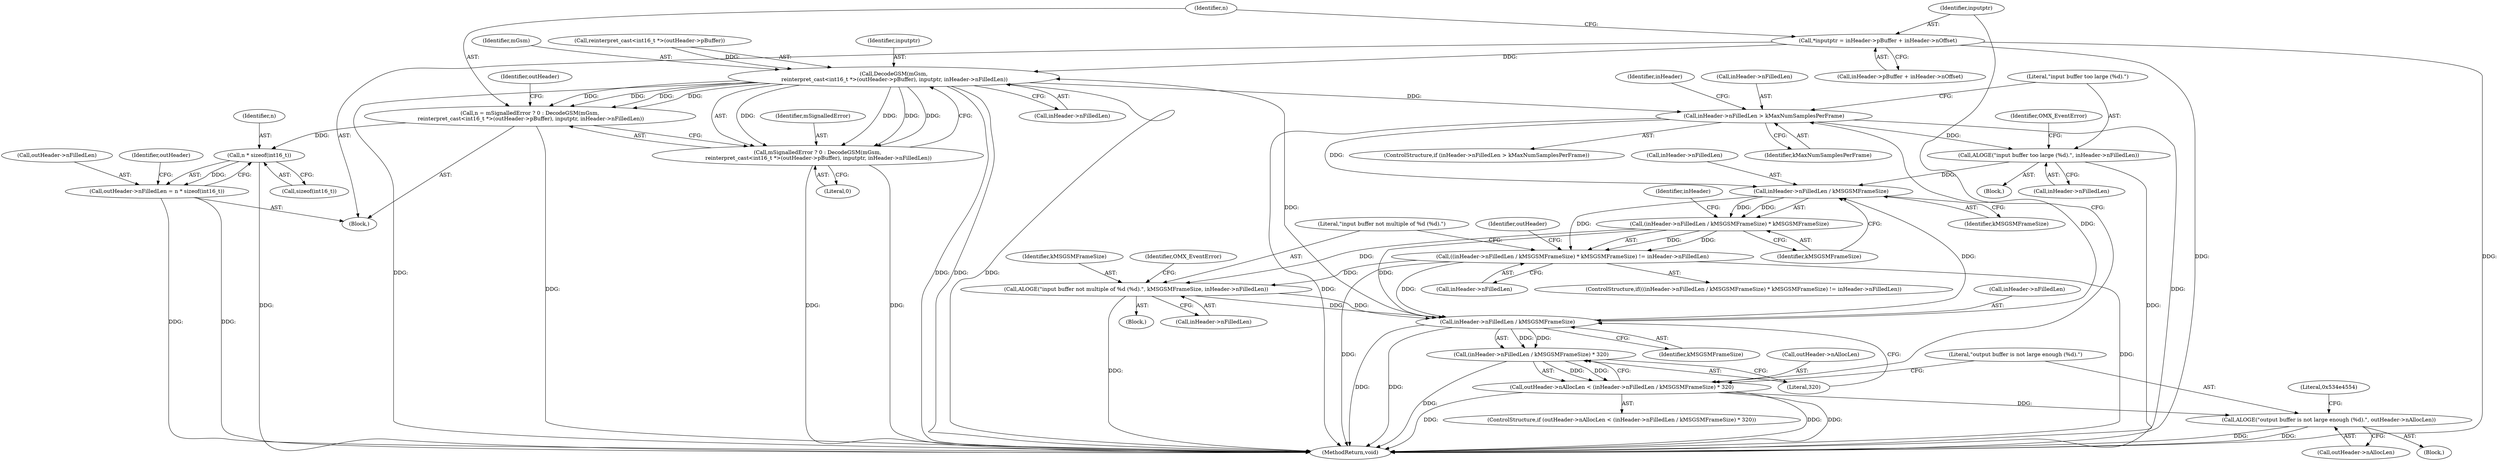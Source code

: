 digraph "0_Android_7cea5cb64b83d690fe02bc210bbdf08f5a87636f_0@integer" {
"1000261" [label="(Call,*inputptr = inHeader->pBuffer + inHeader->nOffset)"];
"1000276" [label="(Call,DecodeGSM(mGsm,\n reinterpret_cast<int16_t *>(outHeader->pBuffer), inputptr, inHeader->nFilledLen))"];
"1000184" [label="(Call,inHeader->nFilledLen > kMaxNumSamplesPerFrame)"];
"1000190" [label="(Call,ALOGE(\"input buffer too large (%d).\", inHeader->nFilledLen))"];
"1000206" [label="(Call,inHeader->nFilledLen / kMSGSMFrameSize)"];
"1000205" [label="(Call,(inHeader->nFilledLen / kMSGSMFrameSize) * kMSGSMFrameSize)"];
"1000204" [label="(Call,((inHeader->nFilledLen / kMSGSMFrameSize) * kMSGSMFrameSize) != inHeader->nFilledLen)"];
"1000216" [label="(Call,ALOGE(\"input buffer not multiple of %d (%d).\", kMSGSMFrameSize, inHeader->nFilledLen))"];
"1000236" [label="(Call,inHeader->nFilledLen / kMSGSMFrameSize)"];
"1000235" [label="(Call,(inHeader->nFilledLen / kMSGSMFrameSize) * 320)"];
"1000231" [label="(Call,outHeader->nAllocLen < (inHeader->nFilledLen / kMSGSMFrameSize) * 320)"];
"1000243" [label="(Call,ALOGE(\"output buffer is not large enough (%d).\", outHeader->nAllocLen))"];
"1000271" [label="(Call,n = mSignalledError ? 0 : DecodeGSM(mGsm,\n reinterpret_cast<int16_t *>(outHeader->pBuffer), inputptr, inHeader->nFilledLen))"];
"1000303" [label="(Call,n * sizeof(int16_t))"];
"1000299" [label="(Call,outHeader->nFilledLen = n * sizeof(int16_t))"];
"1000273" [label="(Call,mSignalledError ? 0 : DecodeGSM(mGsm,\n reinterpret_cast<int16_t *>(outHeader->pBuffer), inputptr, inHeader->nFilledLen))"];
"1000283" [label="(Identifier,inputptr)"];
"1000241" [label="(Literal,320)"];
"1000206" [label="(Call,inHeader->nFilledLen / kMSGSMFrameSize)"];
"1000223" [label="(Identifier,OMX_EventError)"];
"1000208" [label="(Identifier,inHeader)"];
"1000204" [label="(Call,((inHeader->nFilledLen / kMSGSMFrameSize) * kMSGSMFrameSize) != inHeader->nFilledLen)"];
"1000342" [label="(MethodReturn,void)"];
"1000236" [label="(Call,inHeader->nFilledLen / kMSGSMFrameSize)"];
"1000185" [label="(Call,inHeader->nFilledLen)"];
"1000277" [label="(Identifier,mGsm)"];
"1000211" [label="(Identifier,kMSGSMFrameSize)"];
"1000230" [label="(ControlStructure,if (outHeader->nAllocLen < (inHeader->nFilledLen / kMSGSMFrameSize) * 320))"];
"1000124" [label="(Block,)"];
"1000216" [label="(Call,ALOGE(\"input buffer not multiple of %d (%d).\", kMSGSMFrameSize, inHeader->nFilledLen))"];
"1000276" [label="(Call,DecodeGSM(mGsm,\n reinterpret_cast<int16_t *>(outHeader->pBuffer), inputptr, inHeader->nFilledLen))"];
"1000233" [label="(Identifier,outHeader)"];
"1000183" [label="(ControlStructure,if (inHeader->nFilledLen > kMaxNumSamplesPerFrame))"];
"1000305" [label="(Call,sizeof(int16_t))"];
"1000231" [label="(Call,outHeader->nAllocLen < (inHeader->nFilledLen / kMSGSMFrameSize) * 320)"];
"1000232" [label="(Call,outHeader->nAllocLen)"];
"1000274" [label="(Identifier,mSignalledError)"];
"1000218" [label="(Identifier,kMSGSMFrameSize)"];
"1000299" [label="(Call,outHeader->nFilledLen = n * sizeof(int16_t))"];
"1000245" [label="(Call,outHeader->nAllocLen)"];
"1000196" [label="(Identifier,OMX_EventError)"];
"1000303" [label="(Call,n * sizeof(int16_t))"];
"1000235" [label="(Call,(inHeader->nFilledLen / kMSGSMFrameSize) * 320)"];
"1000271" [label="(Call,n = mSignalledError ? 0 : DecodeGSM(mGsm,\n reinterpret_cast<int16_t *>(outHeader->pBuffer), inputptr, inHeader->nFilledLen))"];
"1000219" [label="(Call,inHeader->nFilledLen)"];
"1000242" [label="(Block,)"];
"1000215" [label="(Block,)"];
"1000263" [label="(Call,inHeader->pBuffer + inHeader->nOffset)"];
"1000304" [label="(Identifier,n)"];
"1000205" [label="(Call,(inHeader->nFilledLen / kMSGSMFrameSize) * kMSGSMFrameSize)"];
"1000261" [label="(Call,*inputptr = inHeader->pBuffer + inHeader->nOffset)"];
"1000284" [label="(Call,inHeader->nFilledLen)"];
"1000212" [label="(Call,inHeader->nFilledLen)"];
"1000273" [label="(Call,mSignalledError ? 0 : DecodeGSM(mGsm,\n reinterpret_cast<int16_t *>(outHeader->pBuffer), inputptr, inHeader->nFilledLen))"];
"1000188" [label="(Identifier,kMaxNumSamplesPerFrame)"];
"1000210" [label="(Identifier,kMSGSMFrameSize)"];
"1000249" [label="(Literal,0x534e4554)"];
"1000237" [label="(Call,inHeader->nFilledLen)"];
"1000184" [label="(Call,inHeader->nFilledLen > kMaxNumSamplesPerFrame)"];
"1000262" [label="(Identifier,inputptr)"];
"1000244" [label="(Literal,\"output buffer is not large enough (%d).\")"];
"1000275" [label="(Literal,0)"];
"1000213" [label="(Identifier,inHeader)"];
"1000217" [label="(Literal,\"input buffer not multiple of %d (%d).\")"];
"1000203" [label="(ControlStructure,if(((inHeader->nFilledLen / kMSGSMFrameSize) * kMSGSMFrameSize) != inHeader->nFilledLen))"];
"1000243" [label="(Call,ALOGE(\"output buffer is not large enough (%d).\", outHeader->nAllocLen))"];
"1000272" [label="(Identifier,n)"];
"1000189" [label="(Block,)"];
"1000191" [label="(Literal,\"input buffer too large (%d).\")"];
"1000240" [label="(Identifier,kMSGSMFrameSize)"];
"1000300" [label="(Call,outHeader->nFilledLen)"];
"1000309" [label="(Identifier,outHeader)"];
"1000190" [label="(Call,ALOGE(\"input buffer too large (%d).\", inHeader->nFilledLen))"];
"1000192" [label="(Call,inHeader->nFilledLen)"];
"1000207" [label="(Call,inHeader->nFilledLen)"];
"1000278" [label="(Call,reinterpret_cast<int16_t *>(outHeader->pBuffer))"];
"1000289" [label="(Identifier,outHeader)"];
"1000261" -> "1000124"  [label="AST: "];
"1000261" -> "1000263"  [label="CFG: "];
"1000262" -> "1000261"  [label="AST: "];
"1000263" -> "1000261"  [label="AST: "];
"1000272" -> "1000261"  [label="CFG: "];
"1000261" -> "1000342"  [label="DDG: "];
"1000261" -> "1000342"  [label="DDG: "];
"1000261" -> "1000276"  [label="DDG: "];
"1000276" -> "1000273"  [label="AST: "];
"1000276" -> "1000284"  [label="CFG: "];
"1000277" -> "1000276"  [label="AST: "];
"1000278" -> "1000276"  [label="AST: "];
"1000283" -> "1000276"  [label="AST: "];
"1000284" -> "1000276"  [label="AST: "];
"1000273" -> "1000276"  [label="CFG: "];
"1000276" -> "1000342"  [label="DDG: "];
"1000276" -> "1000342"  [label="DDG: "];
"1000276" -> "1000342"  [label="DDG: "];
"1000276" -> "1000342"  [label="DDG: "];
"1000276" -> "1000184"  [label="DDG: "];
"1000276" -> "1000271"  [label="DDG: "];
"1000276" -> "1000271"  [label="DDG: "];
"1000276" -> "1000271"  [label="DDG: "];
"1000276" -> "1000271"  [label="DDG: "];
"1000276" -> "1000273"  [label="DDG: "];
"1000276" -> "1000273"  [label="DDG: "];
"1000276" -> "1000273"  [label="DDG: "];
"1000276" -> "1000273"  [label="DDG: "];
"1000278" -> "1000276"  [label="DDG: "];
"1000236" -> "1000276"  [label="DDG: "];
"1000184" -> "1000183"  [label="AST: "];
"1000184" -> "1000188"  [label="CFG: "];
"1000185" -> "1000184"  [label="AST: "];
"1000188" -> "1000184"  [label="AST: "];
"1000191" -> "1000184"  [label="CFG: "];
"1000208" -> "1000184"  [label="CFG: "];
"1000184" -> "1000342"  [label="DDG: "];
"1000184" -> "1000342"  [label="DDG: "];
"1000236" -> "1000184"  [label="DDG: "];
"1000184" -> "1000190"  [label="DDG: "];
"1000184" -> "1000206"  [label="DDG: "];
"1000190" -> "1000189"  [label="AST: "];
"1000190" -> "1000192"  [label="CFG: "];
"1000191" -> "1000190"  [label="AST: "];
"1000192" -> "1000190"  [label="AST: "];
"1000196" -> "1000190"  [label="CFG: "];
"1000190" -> "1000342"  [label="DDG: "];
"1000190" -> "1000206"  [label="DDG: "];
"1000206" -> "1000205"  [label="AST: "];
"1000206" -> "1000210"  [label="CFG: "];
"1000207" -> "1000206"  [label="AST: "];
"1000210" -> "1000206"  [label="AST: "];
"1000211" -> "1000206"  [label="CFG: "];
"1000206" -> "1000205"  [label="DDG: "];
"1000206" -> "1000205"  [label="DDG: "];
"1000236" -> "1000206"  [label="DDG: "];
"1000206" -> "1000204"  [label="DDG: "];
"1000205" -> "1000204"  [label="AST: "];
"1000205" -> "1000211"  [label="CFG: "];
"1000211" -> "1000205"  [label="AST: "];
"1000213" -> "1000205"  [label="CFG: "];
"1000205" -> "1000204"  [label="DDG: "];
"1000205" -> "1000204"  [label="DDG: "];
"1000205" -> "1000216"  [label="DDG: "];
"1000205" -> "1000236"  [label="DDG: "];
"1000204" -> "1000203"  [label="AST: "];
"1000204" -> "1000212"  [label="CFG: "];
"1000212" -> "1000204"  [label="AST: "];
"1000217" -> "1000204"  [label="CFG: "];
"1000233" -> "1000204"  [label="CFG: "];
"1000204" -> "1000342"  [label="DDG: "];
"1000204" -> "1000342"  [label="DDG: "];
"1000204" -> "1000216"  [label="DDG: "];
"1000204" -> "1000236"  [label="DDG: "];
"1000216" -> "1000215"  [label="AST: "];
"1000216" -> "1000219"  [label="CFG: "];
"1000217" -> "1000216"  [label="AST: "];
"1000218" -> "1000216"  [label="AST: "];
"1000219" -> "1000216"  [label="AST: "];
"1000223" -> "1000216"  [label="CFG: "];
"1000216" -> "1000342"  [label="DDG: "];
"1000216" -> "1000236"  [label="DDG: "];
"1000216" -> "1000236"  [label="DDG: "];
"1000236" -> "1000235"  [label="AST: "];
"1000236" -> "1000240"  [label="CFG: "];
"1000237" -> "1000236"  [label="AST: "];
"1000240" -> "1000236"  [label="AST: "];
"1000241" -> "1000236"  [label="CFG: "];
"1000236" -> "1000342"  [label="DDG: "];
"1000236" -> "1000342"  [label="DDG: "];
"1000236" -> "1000235"  [label="DDG: "];
"1000236" -> "1000235"  [label="DDG: "];
"1000235" -> "1000231"  [label="AST: "];
"1000235" -> "1000241"  [label="CFG: "];
"1000241" -> "1000235"  [label="AST: "];
"1000231" -> "1000235"  [label="CFG: "];
"1000235" -> "1000342"  [label="DDG: "];
"1000235" -> "1000231"  [label="DDG: "];
"1000235" -> "1000231"  [label="DDG: "];
"1000231" -> "1000230"  [label="AST: "];
"1000232" -> "1000231"  [label="AST: "];
"1000244" -> "1000231"  [label="CFG: "];
"1000262" -> "1000231"  [label="CFG: "];
"1000231" -> "1000342"  [label="DDG: "];
"1000231" -> "1000342"  [label="DDG: "];
"1000231" -> "1000342"  [label="DDG: "];
"1000231" -> "1000243"  [label="DDG: "];
"1000243" -> "1000242"  [label="AST: "];
"1000243" -> "1000245"  [label="CFG: "];
"1000244" -> "1000243"  [label="AST: "];
"1000245" -> "1000243"  [label="AST: "];
"1000249" -> "1000243"  [label="CFG: "];
"1000243" -> "1000342"  [label="DDG: "];
"1000243" -> "1000342"  [label="DDG: "];
"1000271" -> "1000124"  [label="AST: "];
"1000271" -> "1000273"  [label="CFG: "];
"1000272" -> "1000271"  [label="AST: "];
"1000273" -> "1000271"  [label="AST: "];
"1000289" -> "1000271"  [label="CFG: "];
"1000271" -> "1000342"  [label="DDG: "];
"1000271" -> "1000303"  [label="DDG: "];
"1000303" -> "1000299"  [label="AST: "];
"1000303" -> "1000305"  [label="CFG: "];
"1000304" -> "1000303"  [label="AST: "];
"1000305" -> "1000303"  [label="AST: "];
"1000299" -> "1000303"  [label="CFG: "];
"1000303" -> "1000342"  [label="DDG: "];
"1000303" -> "1000299"  [label="DDG: "];
"1000299" -> "1000124"  [label="AST: "];
"1000300" -> "1000299"  [label="AST: "];
"1000309" -> "1000299"  [label="CFG: "];
"1000299" -> "1000342"  [label="DDG: "];
"1000299" -> "1000342"  [label="DDG: "];
"1000273" -> "1000275"  [label="CFG: "];
"1000274" -> "1000273"  [label="AST: "];
"1000275" -> "1000273"  [label="AST: "];
"1000273" -> "1000342"  [label="DDG: "];
"1000273" -> "1000342"  [label="DDG: "];
}
